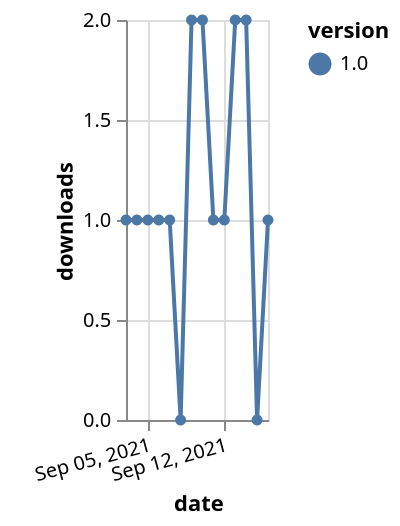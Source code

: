 {"$schema": "https://vega.github.io/schema/vega-lite/v5.json", "description": "A simple bar chart with embedded data.", "data": {"values": [{"date": "2021-09-03", "total": 247, "delta": 1, "version": "1.0"}, {"date": "2021-09-04", "total": 248, "delta": 1, "version": "1.0"}, {"date": "2021-09-05", "total": 249, "delta": 1, "version": "1.0"}, {"date": "2021-09-06", "total": 250, "delta": 1, "version": "1.0"}, {"date": "2021-09-07", "total": 251, "delta": 1, "version": "1.0"}, {"date": "2021-09-08", "total": 251, "delta": 0, "version": "1.0"}, {"date": "2021-09-09", "total": 253, "delta": 2, "version": "1.0"}, {"date": "2021-09-10", "total": 255, "delta": 2, "version": "1.0"}, {"date": "2021-09-11", "total": 256, "delta": 1, "version": "1.0"}, {"date": "2021-09-12", "total": 257, "delta": 1, "version": "1.0"}, {"date": "2021-09-13", "total": 259, "delta": 2, "version": "1.0"}, {"date": "2021-09-14", "total": 261, "delta": 2, "version": "1.0"}, {"date": "2021-09-15", "total": 261, "delta": 0, "version": "1.0"}, {"date": "2021-09-16", "total": 262, "delta": 1, "version": "1.0"}]}, "width": "container", "mark": {"type": "line", "point": {"filled": true}}, "encoding": {"x": {"field": "date", "type": "temporal", "timeUnit": "yearmonthdate", "title": "date", "axis": {"labelAngle": -15}}, "y": {"field": "delta", "type": "quantitative", "title": "downloads"}, "color": {"field": "version", "type": "nominal"}, "tooltip": {"field": "delta"}}}